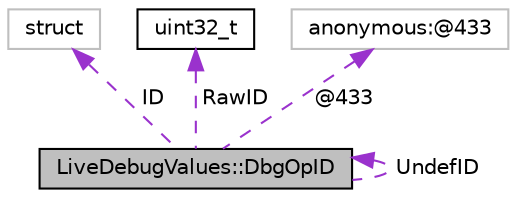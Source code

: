 digraph "LiveDebugValues::DbgOpID"
{
 // LATEX_PDF_SIZE
  bgcolor="transparent";
  edge [fontname="Helvetica",fontsize="10",labelfontname="Helvetica",labelfontsize="10"];
  node [fontname="Helvetica",fontsize="10",shape=record];
  Node1 [label="LiveDebugValues::DbgOpID",height=0.2,width=0.4,color="black", fillcolor="grey75", style="filled", fontcolor="black",tooltip="An ID used in the DbgOpIDMap (below) to lookup a stored DbgOp."];
  Node2 -> Node1 [dir="back",color="darkorchid3",fontsize="10",style="dashed",label=" ID" ,fontname="Helvetica"];
  Node2 [label="struct",height=0.2,width=0.4,color="grey75",tooltip=" "];
  Node3 -> Node1 [dir="back",color="darkorchid3",fontsize="10",style="dashed",label=" RawID" ,fontname="Helvetica"];
  Node3 [label="uint32_t",height=0.2,width=0.4,color="black",URL="$classuint32__t.html",tooltip=" "];
  Node1 -> Node1 [dir="back",color="darkorchid3",fontsize="10",style="dashed",label=" UndefID" ,fontname="Helvetica"];
  Node4 -> Node1 [dir="back",color="darkorchid3",fontsize="10",style="dashed",label=" @433" ,fontname="Helvetica"];
  Node4 [label="anonymous:@433",height=0.2,width=0.4,color="grey75",tooltip=" "];
}
